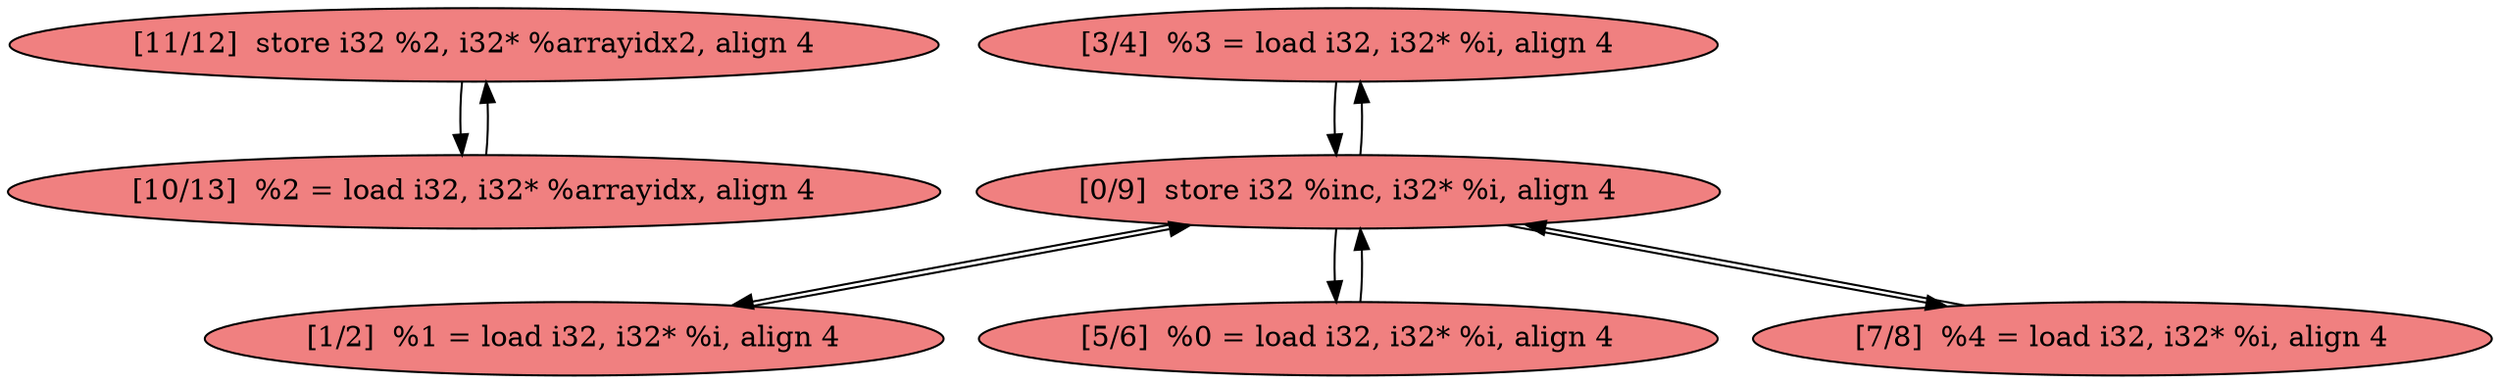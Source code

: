 
digraph G {


node52 [fillcolor=lightcoral,label="[11/12]  store i32 %2, i32* %arrayidx2, align 4",shape=ellipse,style=filled ]
node47 [fillcolor=lightcoral,label="[3/4]  %3 = load i32, i32* %i, align 4",shape=ellipse,style=filled ]
node46 [fillcolor=lightcoral,label="[0/9]  store i32 %inc, i32* %i, align 4",shape=ellipse,style=filled ]
node48 [fillcolor=lightcoral,label="[1/2]  %1 = load i32, i32* %i, align 4",shape=ellipse,style=filled ]
node49 [fillcolor=lightcoral,label="[5/6]  %0 = load i32, i32* %i, align 4",shape=ellipse,style=filled ]
node50 [fillcolor=lightcoral,label="[7/8]  %4 = load i32, i32* %i, align 4",shape=ellipse,style=filled ]
node51 [fillcolor=lightcoral,label="[10/13]  %2 = load i32, i32* %arrayidx, align 4",shape=ellipse,style=filled ]

node46->node49 [ ]
node49->node46 [ ]
node46->node50 [ ]
node51->node52 [ ]
node52->node51 [ ]
node46->node48 [ ]
node50->node46 [ ]
node46->node47 [ ]
node48->node46 [ ]
node47->node46 [ ]


}
